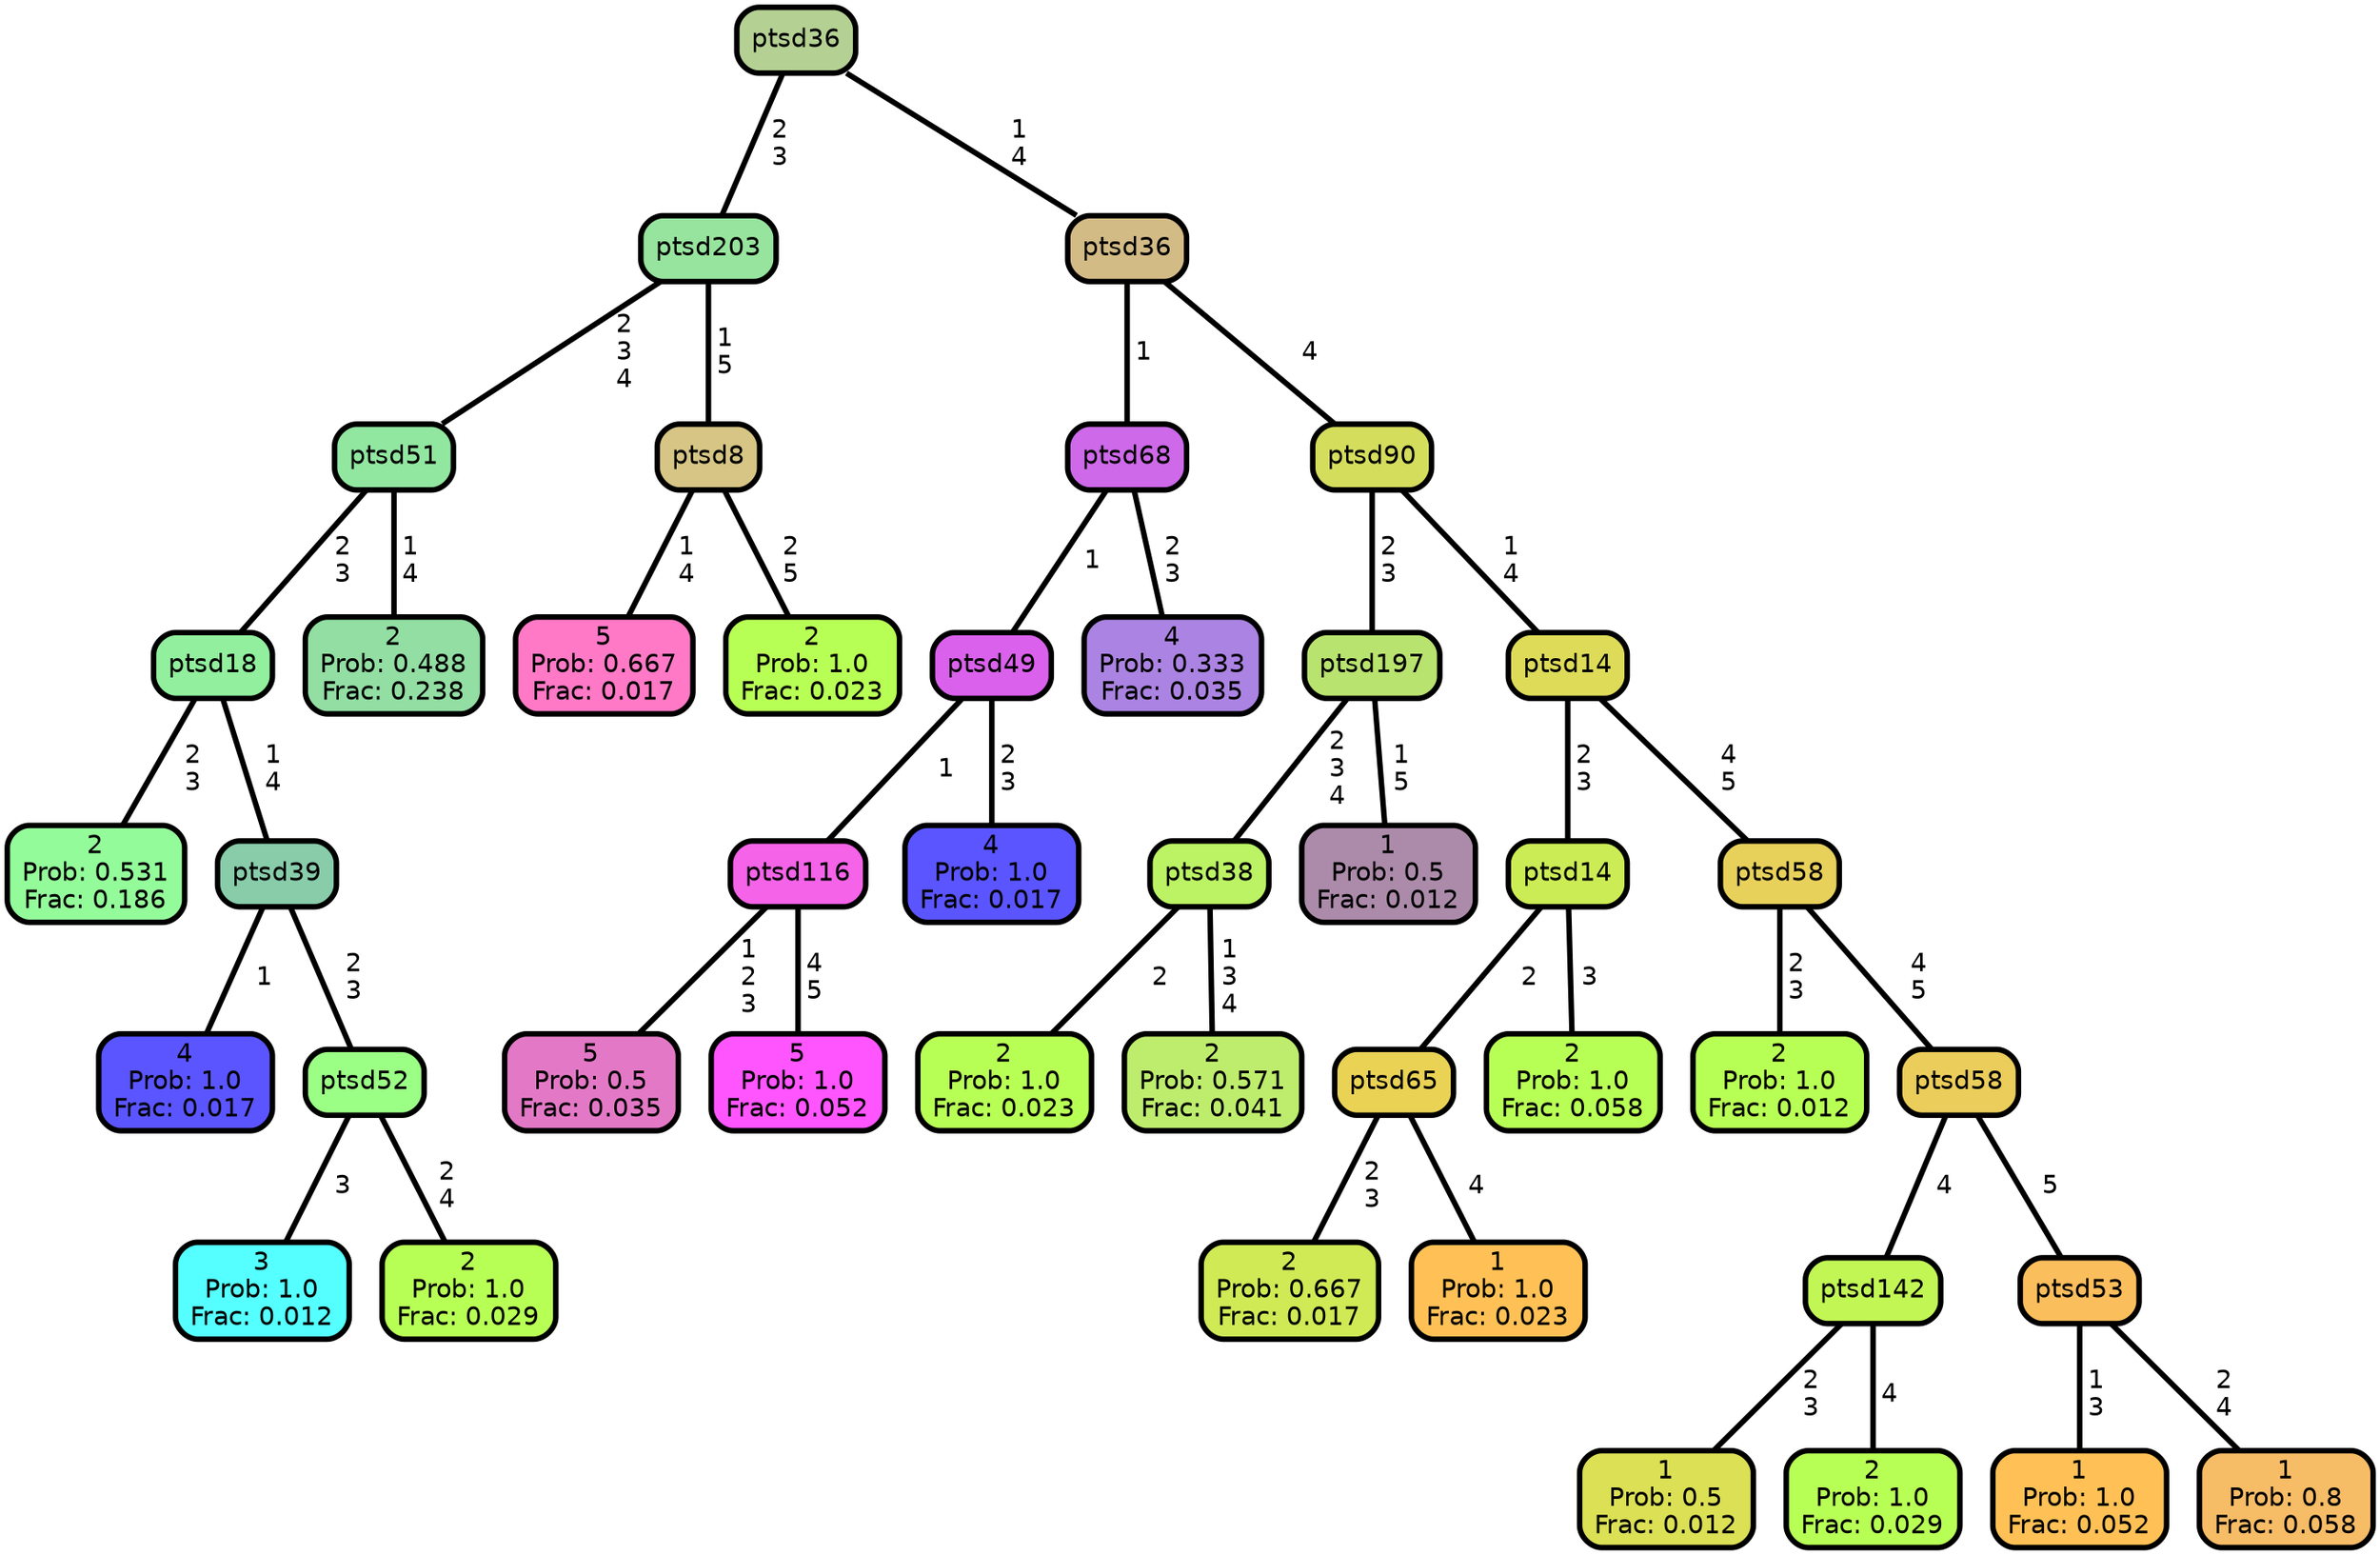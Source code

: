 graph Tree {
node [shape=box, style="filled, rounded",color="black",penwidth="3",fontcolor="black",                 fontname=helvetica] ;
graph [ranksep="0 equally", splines=straight,                 bgcolor=transparent, dpi=200] ;
edge [fontname=helvetica, color=black] ;
0 [label="2
Prob: 0.531
Frac: 0.186", fillcolor="#94fb9a"] ;
1 [label="ptsd18", fillcolor="#91ef9d"] ;
2 [label="4
Prob: 1.0
Frac: 0.017", fillcolor="#5a55ff"] ;
3 [label="ptsd39", fillcolor="#88ccaa"] ;
4 [label="3
Prob: 1.0
Frac: 0.012", fillcolor="#55ffff"] ;
5 [label="ptsd52", fillcolor="#9bff85"] ;
6 [label="2
Prob: 1.0
Frac: 0.029", fillcolor="#b8ff55"] ;
7 [label="ptsd51", fillcolor="#91e7a0"] ;
8 [label="2
Prob: 0.488
Frac: 0.238", fillcolor="#92dea3"] ;
9 [label="ptsd203", fillcolor="#97e49e"] ;
10 [label="5
Prob: 0.667
Frac: 0.017", fillcolor="#ff79c6"] ;
11 [label="ptsd8", fillcolor="#d6c585"] ;
12 [label="2
Prob: 1.0
Frac: 0.023", fillcolor="#b8ff55"] ;
13 [label="ptsd36", fillcolor="#b4d193"] ;
14 [label="5
Prob: 0.5
Frac: 0.035", fillcolor="#e379c6"] ;
15 [label="ptsd116", fillcolor="#f463e8"] ;
16 [label="5
Prob: 1.0
Frac: 0.052", fillcolor="#ff55ff"] ;
17 [label="ptsd49", fillcolor="#da61ec"] ;
18 [label="4
Prob: 1.0
Frac: 0.017", fillcolor="#5a55ff"] ;
19 [label="ptsd68", fillcolor="#ce69e9"] ;
20 [label="4
Prob: 0.333
Frac: 0.035", fillcolor="#ab83e2"] ;
21 [label="ptsd36", fillcolor="#d3bb86"] ;
22 [label="2
Prob: 1.0
Frac: 0.023", fillcolor="#b8ff55"] ;
23 [label="ptsd38", fillcolor="#bbf364"] ;
24 [label="2
Prob: 0.571
Frac: 0.041", fillcolor="#beed6d"] ;
25 [label="ptsd197", fillcolor="#b9e36f"] ;
26 [label="1
Prob: 0.5
Frac: 0.012", fillcolor="#ac8baa"] ;
27 [label="ptsd90", fillcolor="#d5dd5d"] ;
28 [label="2
Prob: 0.667
Frac: 0.017", fillcolor="#cfea55"] ;
29 [label="ptsd65", fillcolor="#ead255"] ;
30 [label="1
Prob: 1.0
Frac: 0.023", fillcolor="#ffc155"] ;
31 [label="ptsd14", fillcolor="#ccec55"] ;
32 [label="2
Prob: 1.0
Frac: 0.058", fillcolor="#b8ff55"] ;
33 [label="ptsd14", fillcolor="#dddb58"] ;
34 [label="2
Prob: 1.0
Frac: 0.012", fillcolor="#b8ff55"] ;
35 [label="ptsd58", fillcolor="#e8d15b"] ;
36 [label="1
Prob: 0.5
Frac: 0.012", fillcolor="#dbe055"] ;
37 [label="ptsd142", fillcolor="#c2f655"] ;
38 [label="2
Prob: 1.0
Frac: 0.029", fillcolor="#b8ff55"] ;
39 [label="ptsd58", fillcolor="#ebcd5b"] ;
40 [label="1
Prob: 1.0
Frac: 0.052", fillcolor="#ffc155"] ;
41 [label="ptsd53", fillcolor="#fbbe5d"] ;
42 [label="1
Prob: 0.8
Frac: 0.058", fillcolor="#f7bc66"] ;
1 -- 0 [label=" 2\n 3",penwidth=3] ;
1 -- 3 [label=" 1\n 4",penwidth=3] ;
3 -- 2 [label=" 1",penwidth=3] ;
3 -- 5 [label=" 2\n 3",penwidth=3] ;
5 -- 4 [label=" 3",penwidth=3] ;
5 -- 6 [label=" 2\n 4",penwidth=3] ;
7 -- 1 [label=" 2\n 3",penwidth=3] ;
7 -- 8 [label=" 1\n 4",penwidth=3] ;
9 -- 7 [label=" 2\n 3\n 4",penwidth=3] ;
9 -- 11 [label=" 1\n 5",penwidth=3] ;
11 -- 10 [label=" 1\n 4",penwidth=3] ;
11 -- 12 [label=" 2\n 5",penwidth=3] ;
13 -- 9 [label=" 2\n 3",penwidth=3] ;
13 -- 21 [label=" 1\n 4",penwidth=3] ;
15 -- 14 [label=" 1\n 2\n 3",penwidth=3] ;
15 -- 16 [label=" 4\n 5",penwidth=3] ;
17 -- 15 [label=" 1",penwidth=3] ;
17 -- 18 [label=" 2\n 3",penwidth=3] ;
19 -- 17 [label=" 1",penwidth=3] ;
19 -- 20 [label=" 2\n 3",penwidth=3] ;
21 -- 19 [label=" 1",penwidth=3] ;
21 -- 27 [label=" 4",penwidth=3] ;
23 -- 22 [label=" 2",penwidth=3] ;
23 -- 24 [label=" 1\n 3\n 4",penwidth=3] ;
25 -- 23 [label=" 2\n 3\n 4",penwidth=3] ;
25 -- 26 [label=" 1\n 5",penwidth=3] ;
27 -- 25 [label=" 2\n 3",penwidth=3] ;
27 -- 33 [label=" 1\n 4",penwidth=3] ;
29 -- 28 [label=" 2\n 3",penwidth=3] ;
29 -- 30 [label=" 4",penwidth=3] ;
31 -- 29 [label=" 2",penwidth=3] ;
31 -- 32 [label=" 3",penwidth=3] ;
33 -- 31 [label=" 2\n 3",penwidth=3] ;
33 -- 35 [label=" 4\n 5",penwidth=3] ;
35 -- 34 [label=" 2\n 3",penwidth=3] ;
35 -- 39 [label=" 4\n 5",penwidth=3] ;
37 -- 36 [label=" 2\n 3",penwidth=3] ;
37 -- 38 [label=" 4",penwidth=3] ;
39 -- 37 [label=" 4",penwidth=3] ;
39 -- 41 [label=" 5",penwidth=3] ;
41 -- 40 [label=" 1\n 3",penwidth=3] ;
41 -- 42 [label=" 2\n 4",penwidth=3] ;
{rank = same;}}
